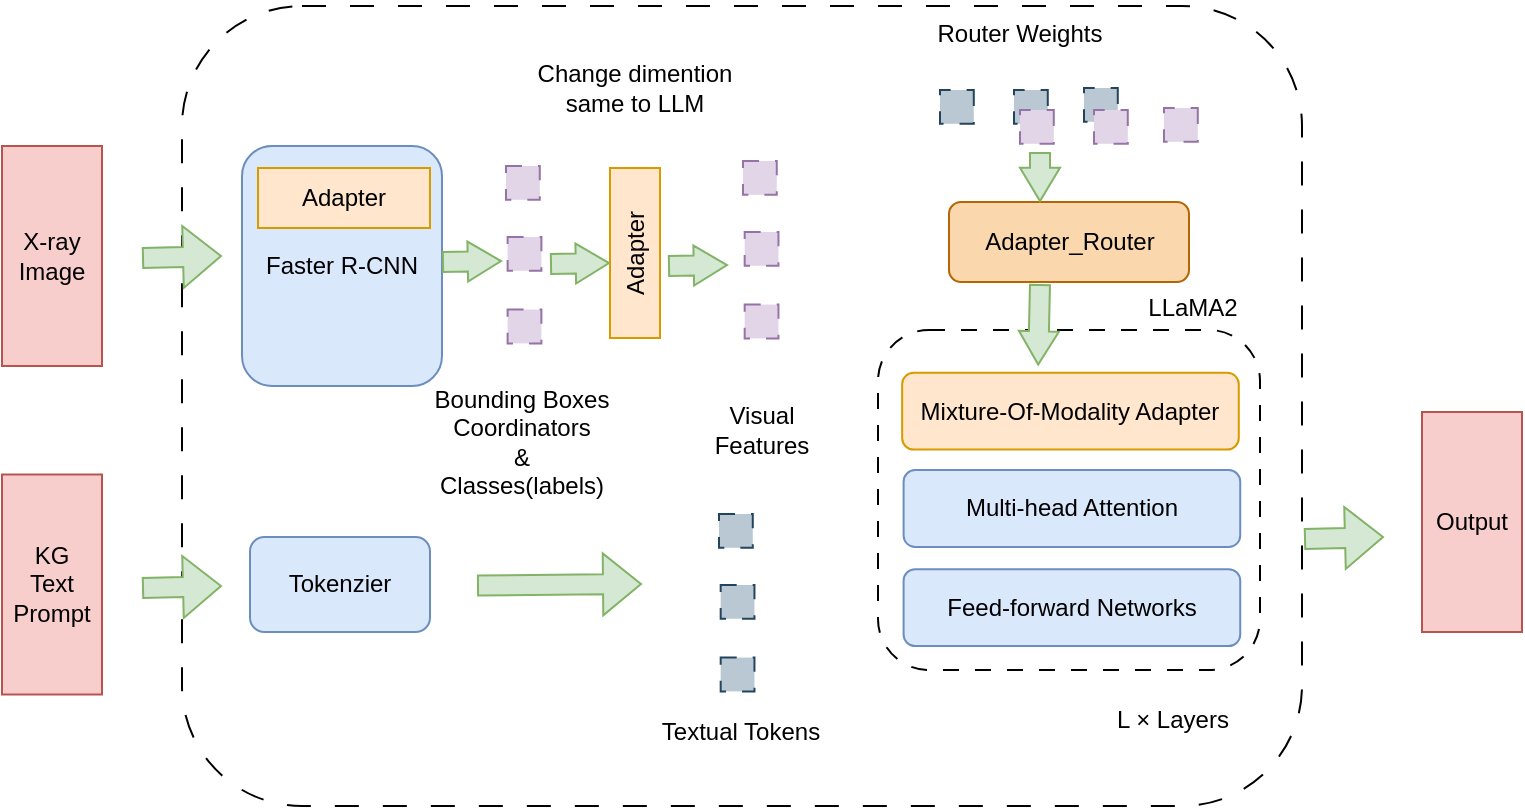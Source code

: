 <mxfile version="22.0.6" type="github">
  <diagram name="Page-1" id="wo4J1DjW-kXAxptsyJrY">
    <mxGraphModel dx="1050" dy="541" grid="1" gridSize="10" guides="1" tooltips="1" connect="1" arrows="1" fold="1" page="1" pageScale="1" pageWidth="827" pageHeight="1169" math="0" shadow="0">
      <root>
        <mxCell id="0" />
        <mxCell id="1" parent="0" />
        <mxCell id="ERq-meONV3DLg-Fs3HEW-77" value="" style="rounded=1;whiteSpace=wrap;html=1;fillColor=none;strokeColor=#000000;dashed=1;dashPattern=12 12;" vertex="1" parent="1">
          <mxGeometry x="110" y="70" width="560" height="400" as="geometry" />
        </mxCell>
        <mxCell id="ERq-meONV3DLg-Fs3HEW-7" value="" style="group" vertex="1" connectable="0" parent="1">
          <mxGeometry x="458" y="232" width="213" height="170" as="geometry" />
        </mxCell>
        <mxCell id="ERq-meONV3DLg-Fs3HEW-2" value="" style="rounded=1;whiteSpace=wrap;html=1;dashed=1;strokeColor=#000000;dashPattern=8 8;" vertex="1" parent="ERq-meONV3DLg-Fs3HEW-7">
          <mxGeometry width="191" height="170" as="geometry" />
        </mxCell>
        <mxCell id="ERq-meONV3DLg-Fs3HEW-3" value="Mixture-Of-Modality Adapter" style="rounded=1;whiteSpace=wrap;html=1;strokeColor=#d79b00;fillColor=#ffe6cc;" vertex="1" parent="ERq-meONV3DLg-Fs3HEW-7">
          <mxGeometry x="12.075" y="21.357" width="168.314" height="38.442" as="geometry" />
        </mxCell>
        <mxCell id="ERq-meONV3DLg-Fs3HEW-4" value="Multi-head Attention" style="rounded=1;whiteSpace=wrap;html=1;strokeColor=#6c8ebf;fillColor=#dae8fc;" vertex="1" parent="ERq-meONV3DLg-Fs3HEW-7">
          <mxGeometry x="12.807" y="70.05" width="168.314" height="38.442" as="geometry" />
        </mxCell>
        <mxCell id="ERq-meONV3DLg-Fs3HEW-5" value="Feed-forward Networks" style="rounded=1;whiteSpace=wrap;html=1;strokeColor=#6c8ebf;fillColor=#dae8fc;" vertex="1" parent="ERq-meONV3DLg-Fs3HEW-7">
          <mxGeometry x="12.807" y="119.598" width="168.314" height="38.442" as="geometry" />
        </mxCell>
        <mxCell id="ERq-meONV3DLg-Fs3HEW-9" value="Faster R-CNN" style="rounded=1;whiteSpace=wrap;html=1;strokeColor=#6c8ebf;fillColor=#dae8fc;" vertex="1" parent="1">
          <mxGeometry x="140" y="140" width="100" height="120" as="geometry" />
        </mxCell>
        <mxCell id="ERq-meONV3DLg-Fs3HEW-10" value="Adapter" style="rounded=0;whiteSpace=wrap;html=1;fillColor=#ffe6cc;strokeColor=#d79b00;" vertex="1" parent="1">
          <mxGeometry x="148" y="151" width="86" height="30" as="geometry" />
        </mxCell>
        <mxCell id="ERq-meONV3DLg-Fs3HEW-11" value="Adapter" style="rounded=0;whiteSpace=wrap;html=1;rotation=-90;fillColor=#ffe6cc;strokeColor=#d79b00;" vertex="1" parent="1">
          <mxGeometry x="294" y="181" width="85" height="25" as="geometry" />
        </mxCell>
        <mxCell id="ERq-meONV3DLg-Fs3HEW-15" value="Bounding Boxes&lt;br&gt;Coordinators&lt;br&gt;&amp;amp;&lt;br&gt;Classes(labels)" style="rounded=0;whiteSpace=wrap;html=1;strokeColor=none;fillColor=none;" vertex="1" parent="1">
          <mxGeometry x="230" y="264" width="100" height="48.5" as="geometry" />
        </mxCell>
        <mxCell id="ERq-meONV3DLg-Fs3HEW-16" value="" style="group" vertex="1" connectable="0" parent="1">
          <mxGeometry x="272" y="150" width="25" height="96" as="geometry" />
        </mxCell>
        <mxCell id="ERq-meONV3DLg-Fs3HEW-12" value="" style="whiteSpace=wrap;html=1;aspect=fixed;dashed=1;dashPattern=8 8;fillColor=#e1d5e7;strokeColor=#9673a6;" vertex="1" parent="ERq-meONV3DLg-Fs3HEW-16">
          <mxGeometry width="16.891" height="16.891" as="geometry" />
        </mxCell>
        <mxCell id="ERq-meONV3DLg-Fs3HEW-13" value="" style="whiteSpace=wrap;html=1;aspect=fixed;dashed=1;dashPattern=8 8;fillColor=#e1d5e7;strokeColor=#9673a6;" vertex="1" parent="ERq-meONV3DLg-Fs3HEW-16">
          <mxGeometry x="0.806" y="35.496" width="16.891" height="16.891" as="geometry" />
        </mxCell>
        <mxCell id="ERq-meONV3DLg-Fs3HEW-14" value="" style="whiteSpace=wrap;html=1;aspect=fixed;dashed=1;dashPattern=8 8;fillColor=#e1d5e7;strokeColor=#9673a6;" vertex="1" parent="ERq-meONV3DLg-Fs3HEW-16">
          <mxGeometry x="0.806" y="71.798" width="16.891" height="16.891" as="geometry" />
        </mxCell>
        <mxCell id="ERq-meONV3DLg-Fs3HEW-17" value="" style="group" vertex="1" connectable="0" parent="1">
          <mxGeometry x="378.5" y="324" width="26" height="96" as="geometry" />
        </mxCell>
        <mxCell id="ERq-meONV3DLg-Fs3HEW-18" value="" style="whiteSpace=wrap;html=1;aspect=fixed;dashed=1;dashPattern=8 8;fillColor=#bac8d3;strokeColor=#23445d;" vertex="1" parent="ERq-meONV3DLg-Fs3HEW-17">
          <mxGeometry width="16.891" height="16.891" as="geometry" />
        </mxCell>
        <mxCell id="ERq-meONV3DLg-Fs3HEW-19" value="" style="whiteSpace=wrap;html=1;aspect=fixed;dashed=1;dashPattern=8 8;fillColor=#bac8d3;strokeColor=#23445d;" vertex="1" parent="ERq-meONV3DLg-Fs3HEW-17">
          <mxGeometry x="0.839" y="35.496" width="16.891" height="16.891" as="geometry" />
        </mxCell>
        <mxCell id="ERq-meONV3DLg-Fs3HEW-20" value="" style="whiteSpace=wrap;html=1;aspect=fixed;dashed=1;dashPattern=8 8;fillColor=#bac8d3;strokeColor=#23445d;" vertex="1" parent="ERq-meONV3DLg-Fs3HEW-17">
          <mxGeometry x="0.839" y="71.798" width="16.891" height="16.891" as="geometry" />
        </mxCell>
        <mxCell id="ERq-meONV3DLg-Fs3HEW-21" value="Visual Features" style="rounded=0;whiteSpace=wrap;html=1;strokeColor=none;fillColor=none;" vertex="1" parent="1">
          <mxGeometry x="360" y="259" width="80" height="46" as="geometry" />
        </mxCell>
        <mxCell id="ERq-meONV3DLg-Fs3HEW-24" value="Tokenzier" style="rounded=1;whiteSpace=wrap;html=1;fillColor=#dae8fc;strokeColor=#6c8ebf;" vertex="1" parent="1">
          <mxGeometry x="144" y="335.5" width="90" height="47.5" as="geometry" />
        </mxCell>
        <mxCell id="ERq-meONV3DLg-Fs3HEW-30" value="Textual Tokens" style="rounded=0;whiteSpace=wrap;html=1;strokeColor=none;fillColor=none;" vertex="1" parent="1">
          <mxGeometry x="332" y="420.5" width="115" height="24.5" as="geometry" />
        </mxCell>
        <mxCell id="ERq-meONV3DLg-Fs3HEW-35" value="" style="group" vertex="1" connectable="0" parent="1">
          <mxGeometry x="390.5" y="147.5" width="26" height="96" as="geometry" />
        </mxCell>
        <mxCell id="ERq-meONV3DLg-Fs3HEW-36" value="" style="whiteSpace=wrap;html=1;aspect=fixed;dashed=1;dashPattern=8 8;fillColor=#e1d5e7;strokeColor=#9673a6;" vertex="1" parent="ERq-meONV3DLg-Fs3HEW-35">
          <mxGeometry width="16.891" height="16.891" as="geometry" />
        </mxCell>
        <mxCell id="ERq-meONV3DLg-Fs3HEW-37" value="" style="whiteSpace=wrap;html=1;aspect=fixed;dashed=1;dashPattern=8 8;fillColor=#e1d5e7;strokeColor=#9673a6;" vertex="1" parent="ERq-meONV3DLg-Fs3HEW-35">
          <mxGeometry x="0.839" y="35.496" width="16.891" height="16.891" as="geometry" />
        </mxCell>
        <mxCell id="ERq-meONV3DLg-Fs3HEW-38" value="" style="whiteSpace=wrap;html=1;aspect=fixed;dashed=1;dashPattern=8 8;fillColor=#e1d5e7;strokeColor=#9673a6;" vertex="1" parent="ERq-meONV3DLg-Fs3HEW-35">
          <mxGeometry x="0.839" y="71.798" width="16.891" height="16.891" as="geometry" />
        </mxCell>
        <mxCell id="ERq-meONV3DLg-Fs3HEW-39" value="Adapter_Router" style="rounded=1;whiteSpace=wrap;html=1;fillColor=#fad7ac;strokeColor=#b46504;" vertex="1" parent="1">
          <mxGeometry x="493.5" y="168" width="120" height="40" as="geometry" />
        </mxCell>
        <mxCell id="ERq-meONV3DLg-Fs3HEW-50" value="Router Weights" style="rounded=0;whiteSpace=wrap;html=1;strokeColor=none;fillColor=none;" vertex="1" parent="1">
          <mxGeometry x="479.45" y="67" width="99.55" height="34" as="geometry" />
        </mxCell>
        <mxCell id="ERq-meONV3DLg-Fs3HEW-51" value="" style="group" vertex="1" connectable="0" parent="1">
          <mxGeometry x="482" y="111" width="138.225" height="38.225" as="geometry" />
        </mxCell>
        <mxCell id="ERq-meONV3DLg-Fs3HEW-41" value="" style="group;rotation=90;" vertex="1" connectable="0" parent="ERq-meONV3DLg-Fs3HEW-51">
          <mxGeometry x="35" y="-35" width="26" height="96" as="geometry" />
        </mxCell>
        <mxCell id="ERq-meONV3DLg-Fs3HEW-42" value="" style="whiteSpace=wrap;html=1;aspect=fixed;dashed=1;dashPattern=8 8;rotation=90;fillColor=#bac8d3;strokeColor=#23445d;" vertex="1" parent="ERq-meONV3DLg-Fs3HEW-41">
          <mxGeometry x="44" y="35" width="16.891" height="16.891" as="geometry" />
        </mxCell>
        <mxCell id="ERq-meONV3DLg-Fs3HEW-43" value="" style="whiteSpace=wrap;html=1;aspect=fixed;dashed=1;dashPattern=8 8;rotation=90;fillColor=#bac8d3;strokeColor=#23445d;" vertex="1" parent="ERq-meONV3DLg-Fs3HEW-41">
          <mxGeometry x="9" y="36" width="16.891" height="16.891" as="geometry" />
        </mxCell>
        <mxCell id="ERq-meONV3DLg-Fs3HEW-44" value="" style="whiteSpace=wrap;html=1;aspect=fixed;dashed=1;dashPattern=8 8;rotation=90;fillColor=#bac8d3;strokeColor=#23445d;" vertex="1" parent="ERq-meONV3DLg-Fs3HEW-41">
          <mxGeometry x="-28" y="36" width="16.891" height="16.891" as="geometry" />
        </mxCell>
        <mxCell id="ERq-meONV3DLg-Fs3HEW-46" value="" style="group;rotation=90;" vertex="1" connectable="0" parent="ERq-meONV3DLg-Fs3HEW-51">
          <mxGeometry x="75" y="-25" width="30.45" height="96" as="geometry" />
        </mxCell>
        <mxCell id="ERq-meONV3DLg-Fs3HEW-47" value="" style="whiteSpace=wrap;html=1;aspect=fixed;dashed=1;dashPattern=8 8;rotation=90;fillColor=#e1d5e7;strokeColor=#9673a6;" vertex="1" parent="ERq-meONV3DLg-Fs3HEW-46">
          <mxGeometry x="44" y="35" width="16.891" height="16.891" as="geometry" />
        </mxCell>
        <mxCell id="ERq-meONV3DLg-Fs3HEW-48" value="" style="whiteSpace=wrap;html=1;aspect=fixed;dashed=1;dashPattern=8 8;rotation=90;fillColor=#e1d5e7;strokeColor=#9673a6;" vertex="1" parent="ERq-meONV3DLg-Fs3HEW-46">
          <mxGeometry x="9" y="36" width="16.891" height="16.891" as="geometry" />
        </mxCell>
        <mxCell id="ERq-meONV3DLg-Fs3HEW-49" value="" style="whiteSpace=wrap;html=1;aspect=fixed;dashed=1;dashPattern=8 8;rotation=90;fillColor=#e1d5e7;strokeColor=#9673a6;" vertex="1" parent="ERq-meONV3DLg-Fs3HEW-46">
          <mxGeometry x="-28" y="36" width="16.891" height="16.891" as="geometry" />
        </mxCell>
        <mxCell id="ERq-meONV3DLg-Fs3HEW-52" value="LLaMA2" style="rounded=0;whiteSpace=wrap;html=1;strokeColor=none;fillColor=none;" vertex="1" parent="1">
          <mxGeometry x="570" y="210" width="91" height="22" as="geometry" />
        </mxCell>
        <mxCell id="ERq-meONV3DLg-Fs3HEW-53" value="L × Layers" style="rounded=0;whiteSpace=wrap;html=1;strokeColor=none;fillColor=none;" vertex="1" parent="1">
          <mxGeometry x="560" y="415.5" width="91" height="22" as="geometry" />
        </mxCell>
        <mxCell id="ERq-meONV3DLg-Fs3HEW-56" value="" style="shape=flexArrow;endArrow=classic;html=1;rounded=0;strokeColor=#82b366;fillColor=#d5e8d4;" edge="1" parent="1">
          <mxGeometry width="50" height="50" relative="1" as="geometry">
            <mxPoint x="90" y="196" as="sourcePoint" />
            <mxPoint x="130" y="195" as="targetPoint" />
          </mxGeometry>
        </mxCell>
        <mxCell id="ERq-meONV3DLg-Fs3HEW-57" value="" style="shape=flexArrow;endArrow=classic;html=1;rounded=0;strokeColor=#82b366;fillColor=#d5e8d4;" edge="1" parent="1">
          <mxGeometry width="50" height="50" relative="1" as="geometry">
            <mxPoint x="90" y="361" as="sourcePoint" />
            <mxPoint x="130" y="360" as="targetPoint" />
          </mxGeometry>
        </mxCell>
        <mxCell id="ERq-meONV3DLg-Fs3HEW-58" value="" style="shape=flexArrow;endArrow=classic;html=1;rounded=0;strokeColor=#82b366;fillColor=#d5e8d4;" edge="1" parent="1">
          <mxGeometry width="50" height="50" relative="1" as="geometry">
            <mxPoint x="257.5" y="359.75" as="sourcePoint" />
            <mxPoint x="340" y="359" as="targetPoint" />
          </mxGeometry>
        </mxCell>
        <mxCell id="ERq-meONV3DLg-Fs3HEW-61" value="" style="shape=flexArrow;endArrow=classic;html=1;rounded=0;strokeColor=#82b366;fillColor=#d5e8d4;endWidth=9;endSize=5.21;" edge="1" parent="1">
          <mxGeometry width="50" height="50" relative="1" as="geometry">
            <mxPoint x="240" y="198" as="sourcePoint" />
            <mxPoint x="270" y="197.5" as="targetPoint" />
          </mxGeometry>
        </mxCell>
        <mxCell id="ERq-meONV3DLg-Fs3HEW-62" value="" style="shape=flexArrow;endArrow=classic;html=1;rounded=0;strokeColor=#82b366;fillColor=#d5e8d4;endWidth=9;endSize=5.21;" edge="1" parent="1">
          <mxGeometry width="50" height="50" relative="1" as="geometry">
            <mxPoint x="294" y="199" as="sourcePoint" />
            <mxPoint x="324" y="198.5" as="targetPoint" />
          </mxGeometry>
        </mxCell>
        <mxCell id="ERq-meONV3DLg-Fs3HEW-63" value="" style="shape=flexArrow;endArrow=classic;html=1;rounded=0;strokeColor=#82b366;fillColor=#d5e8d4;endWidth=9;endSize=5.21;" edge="1" parent="1">
          <mxGeometry width="50" height="50" relative="1" as="geometry">
            <mxPoint x="353" y="200" as="sourcePoint" />
            <mxPoint x="383" y="199.5" as="targetPoint" />
          </mxGeometry>
        </mxCell>
        <mxCell id="ERq-meONV3DLg-Fs3HEW-64" value="Change dimention same to LLM" style="rounded=0;whiteSpace=wrap;html=1;strokeColor=none;fillColor=none;" vertex="1" parent="1">
          <mxGeometry x="284" y="82.5" width="105" height="57.5" as="geometry" />
        </mxCell>
        <mxCell id="ERq-meONV3DLg-Fs3HEW-65" value="" style="shape=flexArrow;endArrow=classic;html=1;rounded=0;strokeColor=#82b366;fillColor=#d5e8d4;endWidth=9;endSize=5.21;" edge="1" parent="1">
          <mxGeometry width="50" height="50" relative="1" as="geometry">
            <mxPoint x="539" y="143" as="sourcePoint" />
            <mxPoint x="539" y="168" as="targetPoint" />
          </mxGeometry>
        </mxCell>
        <mxCell id="ERq-meONV3DLg-Fs3HEW-66" value="" style="shape=flexArrow;endArrow=classic;html=1;rounded=0;strokeColor=#82b366;fillColor=#d5e8d4;endWidth=9;endSize=5.21;entryX=0.404;entryY=-0.093;entryDx=0;entryDy=0;entryPerimeter=0;" edge="1" parent="1" target="ERq-meONV3DLg-Fs3HEW-3">
          <mxGeometry width="50" height="50" relative="1" as="geometry">
            <mxPoint x="539" y="209" as="sourcePoint" />
            <mxPoint x="539" y="234" as="targetPoint" />
          </mxGeometry>
        </mxCell>
        <mxCell id="ERq-meONV3DLg-Fs3HEW-68" value="X-ray&lt;br&gt;Image" style="rounded=0;whiteSpace=wrap;html=1;fillColor=#f8cecc;strokeColor=#b85450;" vertex="1" parent="1">
          <mxGeometry x="20" y="140" width="50" height="110" as="geometry" />
        </mxCell>
        <mxCell id="ERq-meONV3DLg-Fs3HEW-69" value="KG&lt;br&gt;Text&lt;br&gt;Prompt" style="rounded=0;whiteSpace=wrap;html=1;fillColor=#f8cecc;strokeColor=#b85450;" vertex="1" parent="1">
          <mxGeometry x="20" y="304.25" width="50" height="110" as="geometry" />
        </mxCell>
        <mxCell id="ERq-meONV3DLg-Fs3HEW-74" value="" style="shape=flexArrow;endArrow=classic;html=1;rounded=0;strokeColor=#82b366;fillColor=#d5e8d4;" edge="1" parent="1">
          <mxGeometry width="50" height="50" relative="1" as="geometry">
            <mxPoint x="671" y="336.5" as="sourcePoint" />
            <mxPoint x="711" y="335.5" as="targetPoint" />
          </mxGeometry>
        </mxCell>
        <mxCell id="ERq-meONV3DLg-Fs3HEW-76" value="Output" style="rounded=0;whiteSpace=wrap;html=1;fillColor=#f8cecc;strokeColor=#b85450;" vertex="1" parent="1">
          <mxGeometry x="730" y="273" width="50" height="110" as="geometry" />
        </mxCell>
      </root>
    </mxGraphModel>
  </diagram>
</mxfile>
